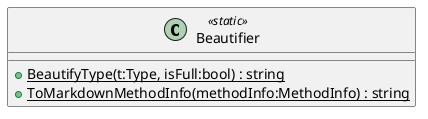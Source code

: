 @startuml
class Beautifier <<static>> {
    + {static} BeautifyType(t:Type, isFull:bool) : string
    + {static} ToMarkdownMethodInfo(methodInfo:MethodInfo) : string
}
@enduml
